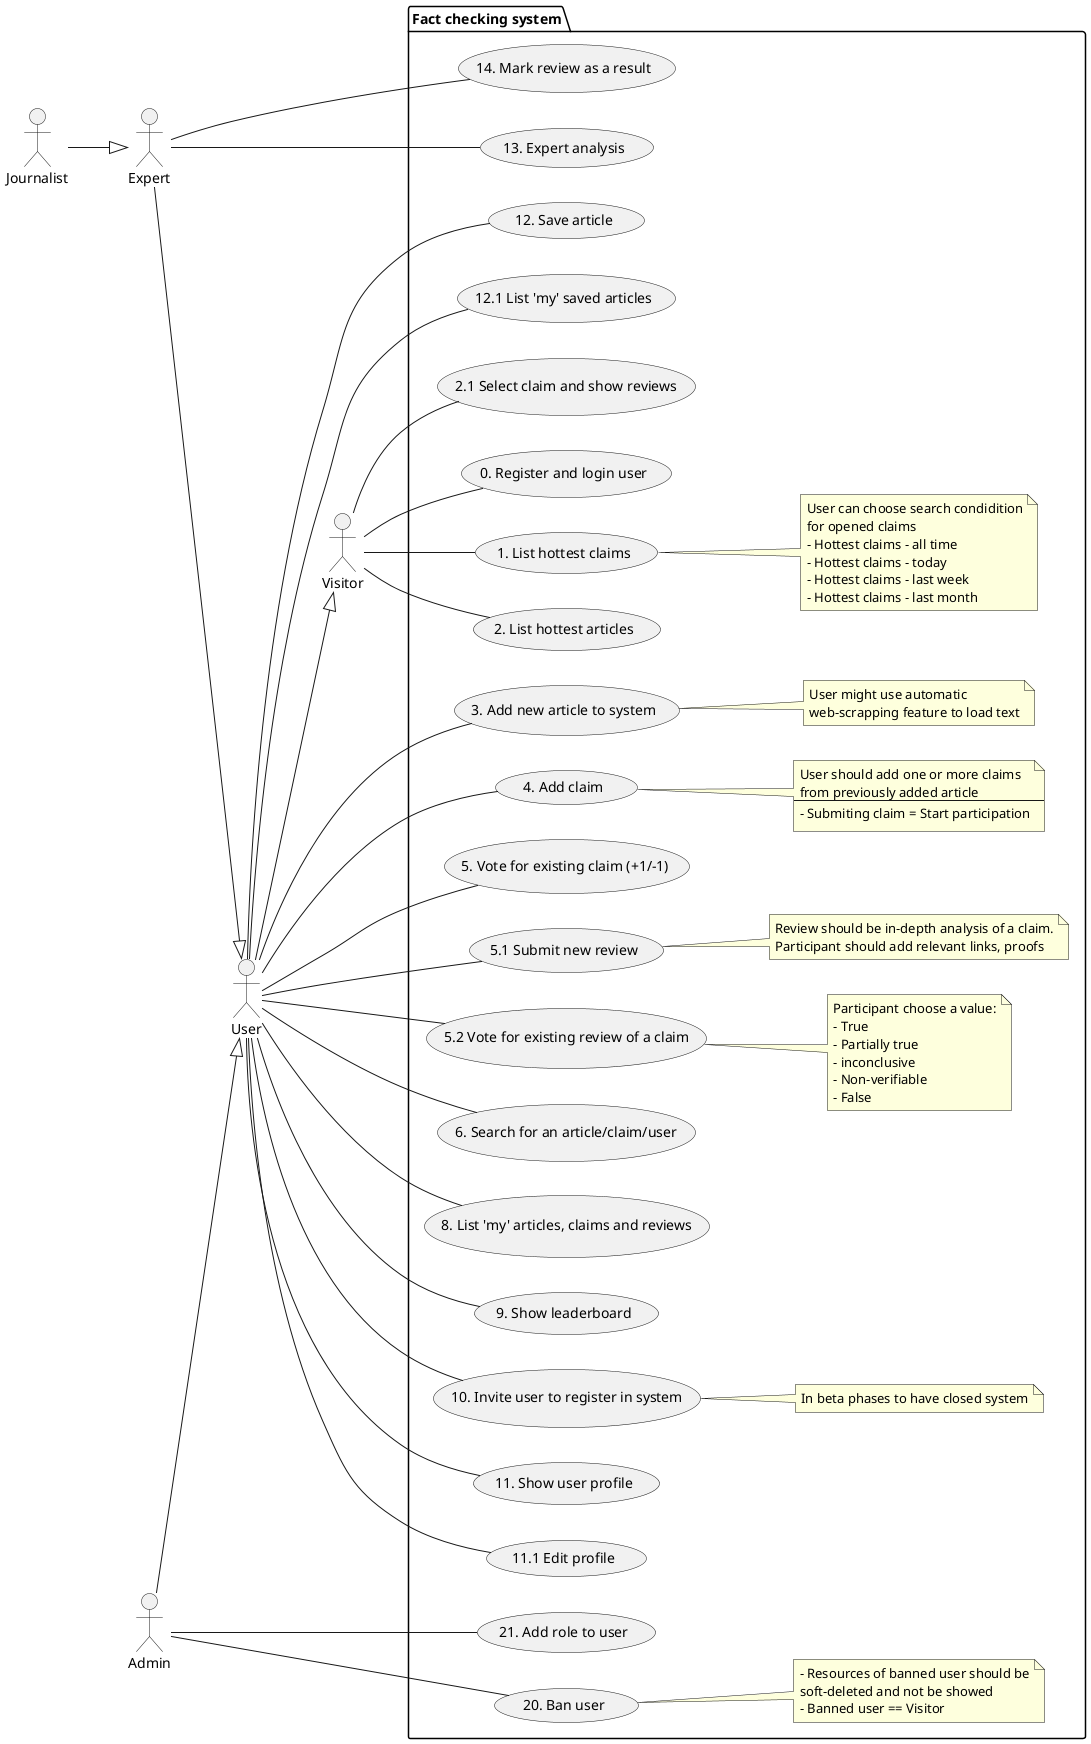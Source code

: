 @startuml
left to right direction

"Visitor" as Visitor
"User" as User
"Expert" as Expert
"Journalist" as Journalist
"Admin" as Admin

package "Fact checking system" {

  User --|> Visitor
  Expert --|> User
  Journalist --|> Expert
  Admin --|> User

  usecase UC0 as "0. Register and login user"

  usecase UC1 as "1. List hottest claims"
  note right of UC1
    User can choose search condidition
    for opened claims
    - Hottest claims - all time
    - Hottest claims - today
    - Hottest claims - last week
    - Hottest claims - last month
  end note

  usecase UC2 as "2. List hottest articles"

  usecase UC2_1 as "2.1 Select claim and show reviews"

  usecase UC3 as "3. Add new article to system"
  note right of UC3
    User might use automatic
    web-scrapping feature to load text
  end note
  
  usecase UC4 as "4. Add claim"
  note right of UC4
    User should add one or more claims
    from previously added article
    --
    - Submiting claim = Start participation
  end note

  usecase UC5 as "5. Vote for existing claim (+1/-1)"

  usecase UC5_1 as "5.1 Submit new review"
  note right of UC5_1
    Review should be in-depth analysis of a claim.
    Participant should add relevant links, proofs
  end note
  
  usecase UC5_2 as "5.2 Vote for existing review of a claim"
  note right of UC5_2
    Participant choose a value:
    - True
    - Partially true
    - inconclusive
    - Non-verifiable
    - False
  end note

  usecase UC6 as "6. Search for an article/claim/user"

  usecase UC8 as "8. List 'my' articles, claims and reviews"

  usecase UC9 as "9. Show leaderboard"

  usecase UC10 as "10. Invite user to register in system"
  note right of UC10
    In beta phases to have closed system
  end note

  usecase UC11 as "11. Show user profile"
  usecase UC11_1 as "11.1 Edit profile"

  usecase UC12 as "12. Save article"
  usecase UC12_1 as "12.1 List 'my' saved articles"

  usecase UC13 as "13. Expert analysis"
  usecase UC14 as "14. Mark review as a result"
  
  usecase UC20 as "20. Ban user"
  note right of UC20
    - Resources of banned user should be
    soft-deleted and not be showed
    - Banned user == Visitor
  end note
  
  usecase UC21 as "21. Add role to user"

  
    Visitor -- UC0
    Visitor -- UC1
    Visitor -- UC2
    Visitor -- UC2_1
    
    User -- UC3
    User -- UC4
    User -- UC5
    User -- UC5_1
    User -- UC5_2
    User -- UC6
    ' User -- UC7
    User -- UC8
    User -- UC9
    User -- UC10
    User -- UC11
    User -- UC11_1
    User -- UC12
    User -- UC12_1

    Expert -- UC13
    Expert -- UC14

    Admin -- UC20
    Admin -- UC21
}
@enduml